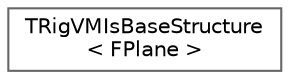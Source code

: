 digraph "Graphical Class Hierarchy"
{
 // INTERACTIVE_SVG=YES
 // LATEX_PDF_SIZE
  bgcolor="transparent";
  edge [fontname=Helvetica,fontsize=10,labelfontname=Helvetica,labelfontsize=10];
  node [fontname=Helvetica,fontsize=10,shape=box,height=0.2,width=0.4];
  rankdir="LR";
  Node0 [id="Node000000",label="TRigVMIsBaseStructure\l\< FPlane \>",height=0.2,width=0.4,color="grey40", fillcolor="white", style="filled",URL="$d0/d66/structTRigVMIsBaseStructure_3_01FPlane_01_4.html",tooltip=" "];
}
